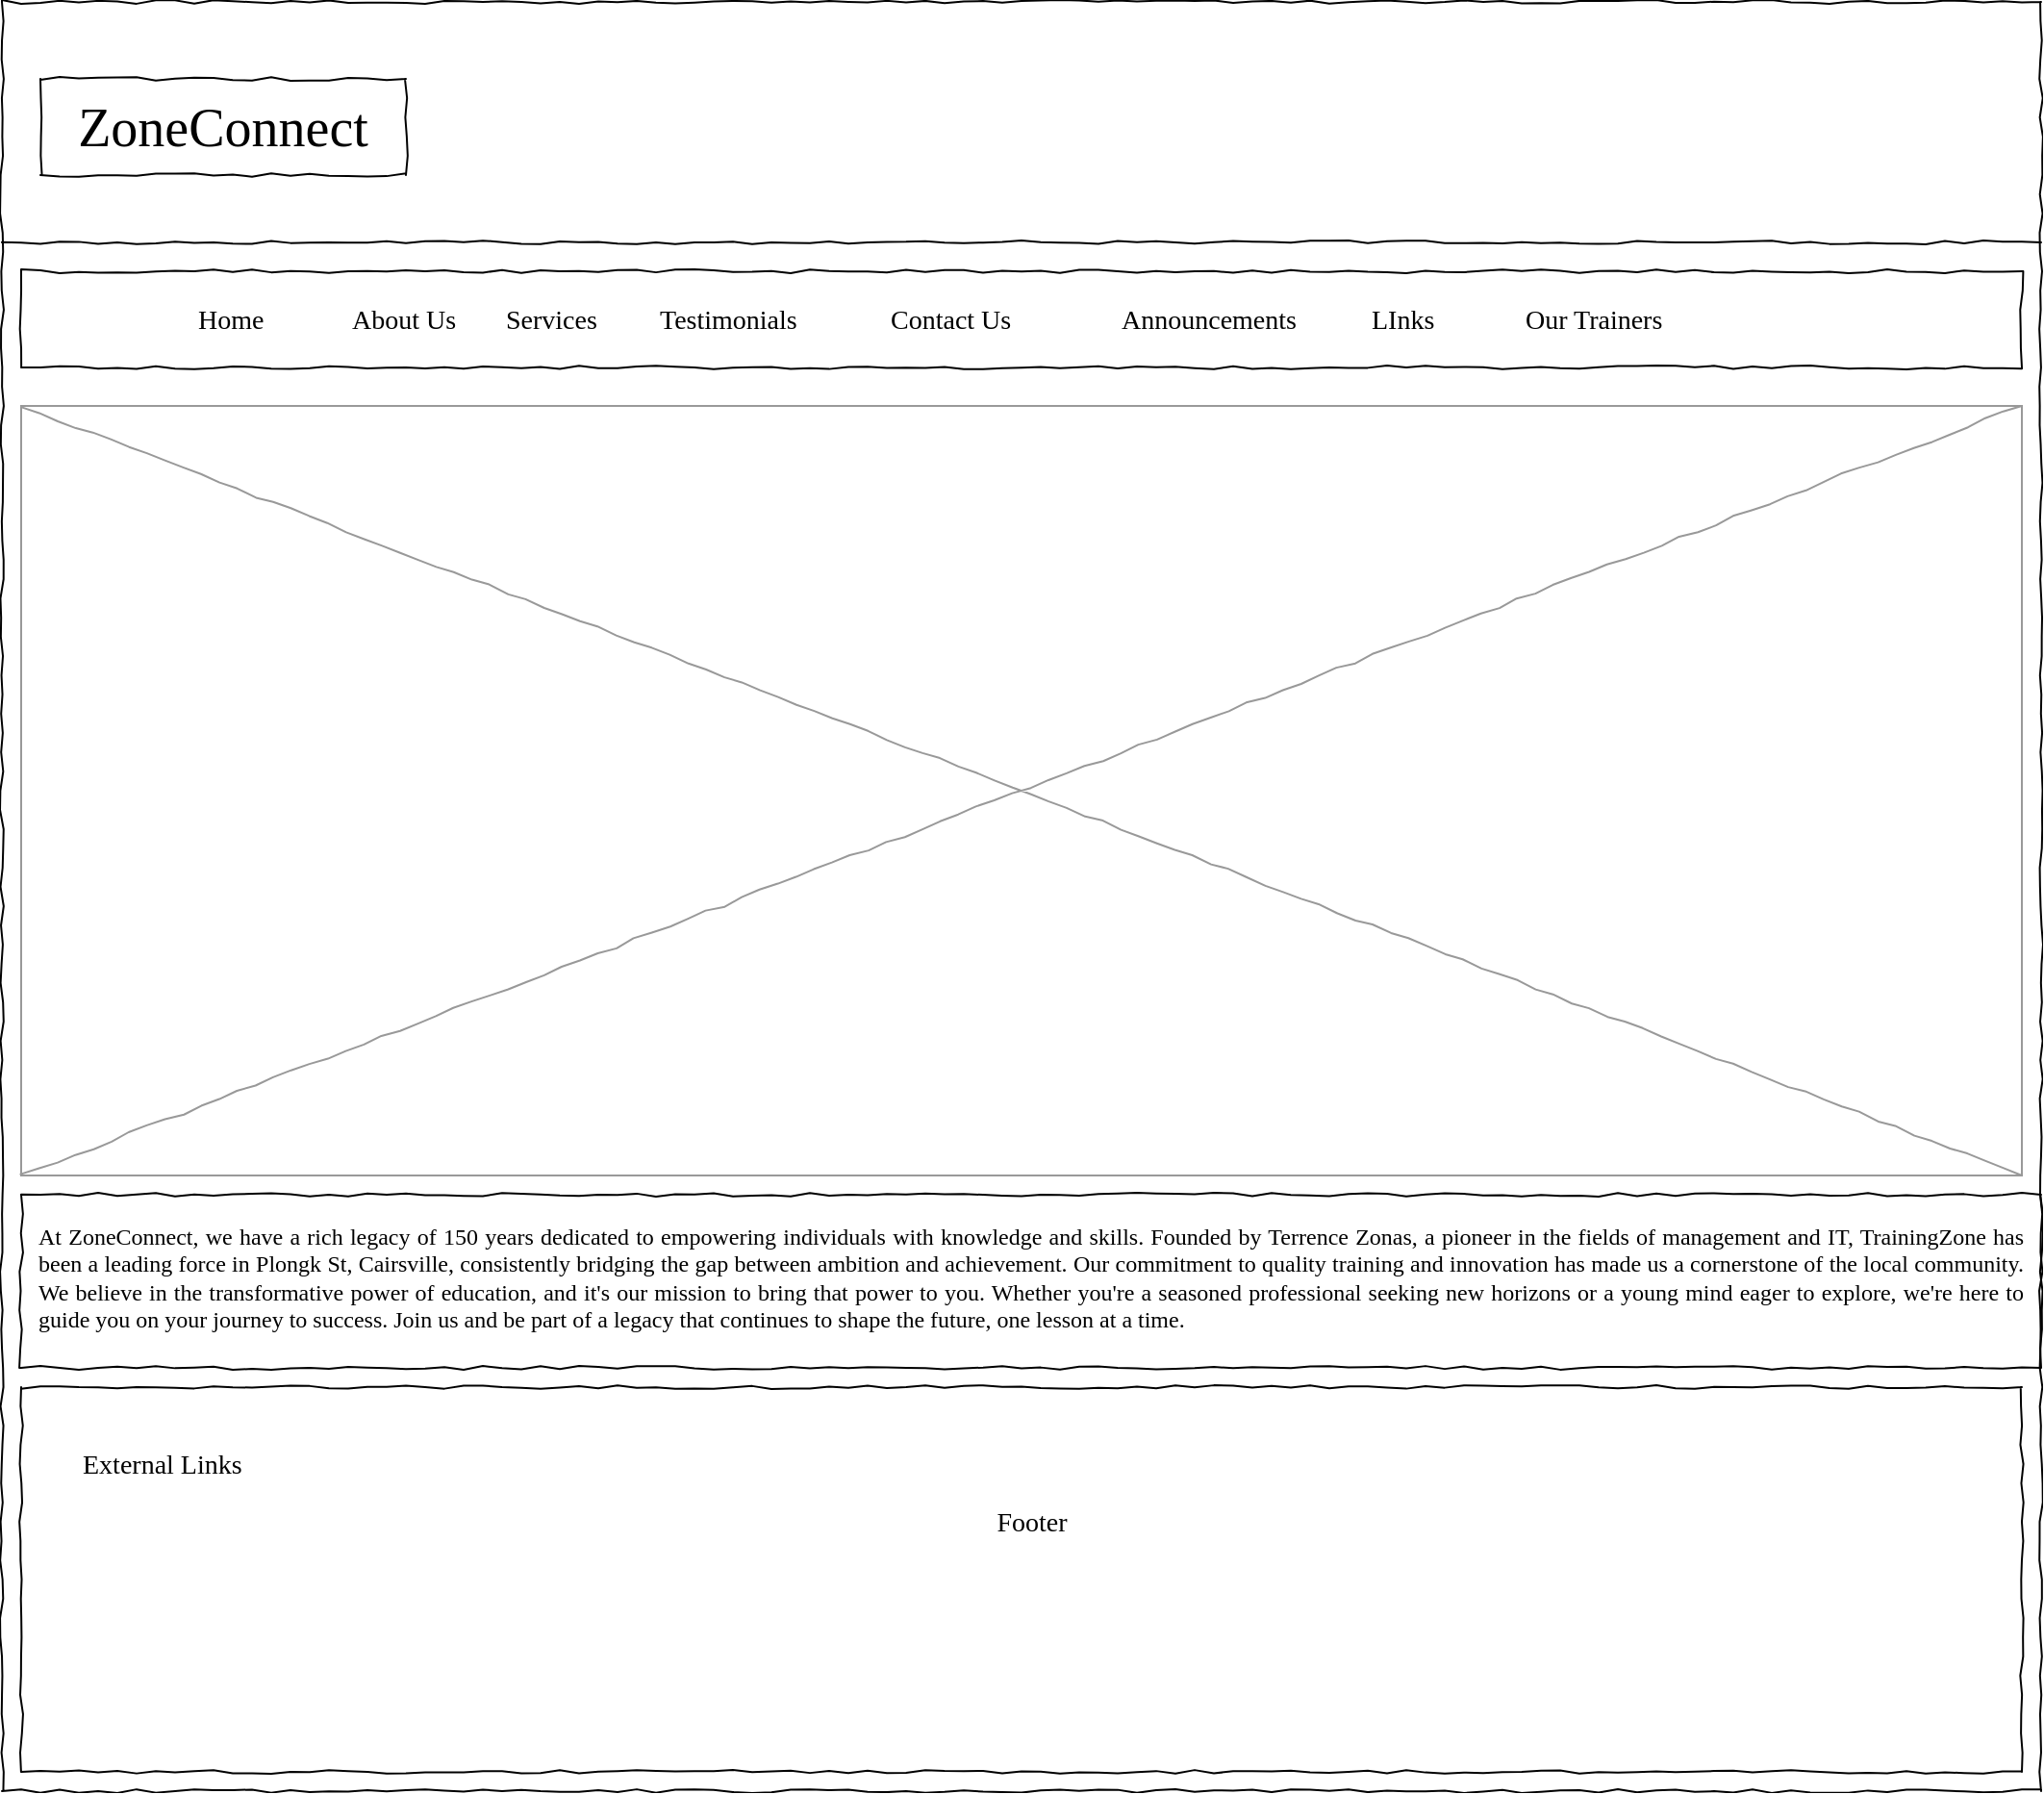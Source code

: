 <mxfile version="22.0.6" type="github">
  <diagram name="Page-1" id="03018318-947c-dd8e-b7a3-06fadd420f32">
    <mxGraphModel dx="1434" dy="770" grid="1" gridSize="10" guides="1" tooltips="1" connect="1" arrows="1" fold="1" page="1" pageScale="1" pageWidth="1100" pageHeight="850" background="#ffffff" math="0" shadow="0">
      <root>
        <mxCell id="0" />
        <mxCell id="1" parent="0" />
        <mxCell id="677b7b8949515195-1" value="" style="whiteSpace=wrap;html=1;rounded=0;shadow=0;labelBackgroundColor=none;strokeColor=#000000;strokeWidth=1;fillColor=none;fontFamily=Verdana;fontSize=12;fontColor=#000000;align=center;comic=1;" parent="1" vertex="1">
          <mxGeometry x="20" y="20" width="1060" height="930" as="geometry" />
        </mxCell>
        <mxCell id="677b7b8949515195-2" value="ZoneConnect" style="whiteSpace=wrap;html=1;rounded=0;shadow=0;labelBackgroundColor=none;strokeWidth=1;fontFamily=Verdana;fontSize=28;align=center;comic=1;" parent="1" vertex="1">
          <mxGeometry x="40" y="60" width="190" height="50" as="geometry" />
        </mxCell>
        <mxCell id="677b7b8949515195-9" value="" style="line;strokeWidth=1;html=1;rounded=0;shadow=0;labelBackgroundColor=none;fillColor=none;fontFamily=Verdana;fontSize=14;fontColor=#000000;align=center;comic=1;" parent="1" vertex="1">
          <mxGeometry x="20" y="140" width="1060" height="10" as="geometry" />
        </mxCell>
        <mxCell id="677b7b8949515195-10" value="" style="whiteSpace=wrap;html=1;rounded=0;shadow=0;labelBackgroundColor=none;strokeWidth=1;fillColor=none;fontFamily=Verdana;fontSize=12;align=center;comic=1;" parent="1" vertex="1">
          <mxGeometry x="30" y="160" width="1040" height="50" as="geometry" />
        </mxCell>
        <mxCell id="677b7b8949515195-11" value="Home" style="text;html=1;points=[];align=left;verticalAlign=top;spacingTop=-4;fontSize=14;fontFamily=Verdana" parent="1" vertex="1">
          <mxGeometry x="120" y="175" width="70" height="20" as="geometry" />
        </mxCell>
        <mxCell id="677b7b8949515195-12" value="About Us" style="text;html=1;points=[];align=left;verticalAlign=top;spacingTop=-4;fontSize=14;fontFamily=Verdana" parent="1" vertex="1">
          <mxGeometry x="200" y="175" width="80" height="20" as="geometry" />
        </mxCell>
        <mxCell id="677b7b8949515195-13" value="Services" style="text;html=1;points=[];align=left;verticalAlign=top;spacingTop=-4;fontSize=14;fontFamily=Verdana" parent="1" vertex="1">
          <mxGeometry x="280" y="175" width="60" height="20" as="geometry" />
        </mxCell>
        <mxCell id="677b7b8949515195-14" value="Testimonials" style="text;html=1;points=[];align=left;verticalAlign=top;spacingTop=-4;fontSize=14;fontFamily=Verdana" parent="1" vertex="1">
          <mxGeometry x="360" y="175" width="60" height="20" as="geometry" />
        </mxCell>
        <mxCell id="677b7b8949515195-15" value="&lt;div style=&quot;text-align: justify&quot;&gt;At ZoneConnect, we have a rich legacy of 150 years dedicated to empowering individuals with knowledge and skills. Founded by Terrence Zonas, a pioneer in the fields of management and IT, TrainingZone has been a leading force in Plongk St, Cairsville, consistently bridging the gap between ambition and achievement. Our commitment to quality training and innovation has made us a cornerstone of the local community. We believe in the transformative power of education, and it&#39;s our mission to bring that power to you. Whether you&#39;re a seasoned professional seeking new horizons or a young mind eager to explore, we&#39;re here to guide you on your journey to success. Join us and be part of a legacy that continues to shape the future, one lesson at a time.&lt;br&gt;&lt;/div&gt;" style="whiteSpace=wrap;html=1;rounded=0;shadow=0;labelBackgroundColor=none;strokeWidth=1;fillColor=none;fontFamily=Verdana;fontSize=12;align=center;verticalAlign=top;spacing=10;comic=1;" parent="1" vertex="1">
          <mxGeometry x="30" y="640" width="1050" height="90" as="geometry" />
        </mxCell>
        <mxCell id="677b7b8949515195-16" value="" style="verticalLabelPosition=bottom;shadow=0;dashed=0;align=center;html=1;verticalAlign=top;strokeWidth=1;shape=mxgraph.mockup.graphics.simpleIcon;strokeColor=#999999;rounded=0;labelBackgroundColor=none;fontFamily=Verdana;fontSize=14;fontColor=#000000;comic=1;" parent="1" vertex="1">
          <mxGeometry x="30" y="230" width="1040" height="400" as="geometry" />
        </mxCell>
        <mxCell id="677b7b8949515195-26" value="" style="whiteSpace=wrap;html=1;rounded=0;shadow=0;labelBackgroundColor=none;strokeWidth=1;fillColor=none;fontFamily=Verdana;fontSize=12;align=center;comic=1;" parent="1" vertex="1">
          <mxGeometry x="30" y="740" width="1040" height="200" as="geometry" />
        </mxCell>
        <mxCell id="677b7b8949515195-42" value="Footer" style="text;html=1;points=[];align=center;verticalAlign=top;spacingTop=-4;fontSize=14;fontFamily=Verdana" parent="1" vertex="1">
          <mxGeometry x="60" y="800" width="990" height="20" as="geometry" />
        </mxCell>
        <mxCell id="yIKjhTafc5hVT_-v3GdE-2" value="Contact Us" style="text;html=1;points=[];align=left;verticalAlign=top;spacingTop=-4;fontSize=14;fontFamily=Verdana" vertex="1" parent="1">
          <mxGeometry x="480" y="175" width="60" height="20" as="geometry" />
        </mxCell>
        <mxCell id="yIKjhTafc5hVT_-v3GdE-3" value="Announcements" style="text;html=1;points=[];align=left;verticalAlign=top;spacingTop=-4;fontSize=14;fontFamily=Verdana" vertex="1" parent="1">
          <mxGeometry x="600" y="175" width="60" height="20" as="geometry" />
        </mxCell>
        <mxCell id="yIKjhTafc5hVT_-v3GdE-4" value="LInks" style="text;html=1;points=[];align=left;verticalAlign=top;spacingTop=-4;fontSize=14;fontFamily=Verdana" vertex="1" parent="1">
          <mxGeometry x="730" y="175" width="60" height="20" as="geometry" />
        </mxCell>
        <mxCell id="yIKjhTafc5hVT_-v3GdE-5" value="Our Trainers&lt;br&gt;" style="text;html=1;points=[];align=left;verticalAlign=top;spacingTop=-4;fontSize=14;fontFamily=Verdana" vertex="1" parent="1">
          <mxGeometry x="810" y="175" width="60" height="20" as="geometry" />
        </mxCell>
        <mxCell id="yIKjhTafc5hVT_-v3GdE-6" value="External Links" style="text;html=1;points=[];align=left;verticalAlign=top;spacingTop=-4;fontSize=14;fontFamily=Verdana" vertex="1" parent="1">
          <mxGeometry x="60" y="770" width="170" height="20" as="geometry" />
        </mxCell>
      </root>
    </mxGraphModel>
  </diagram>
</mxfile>
